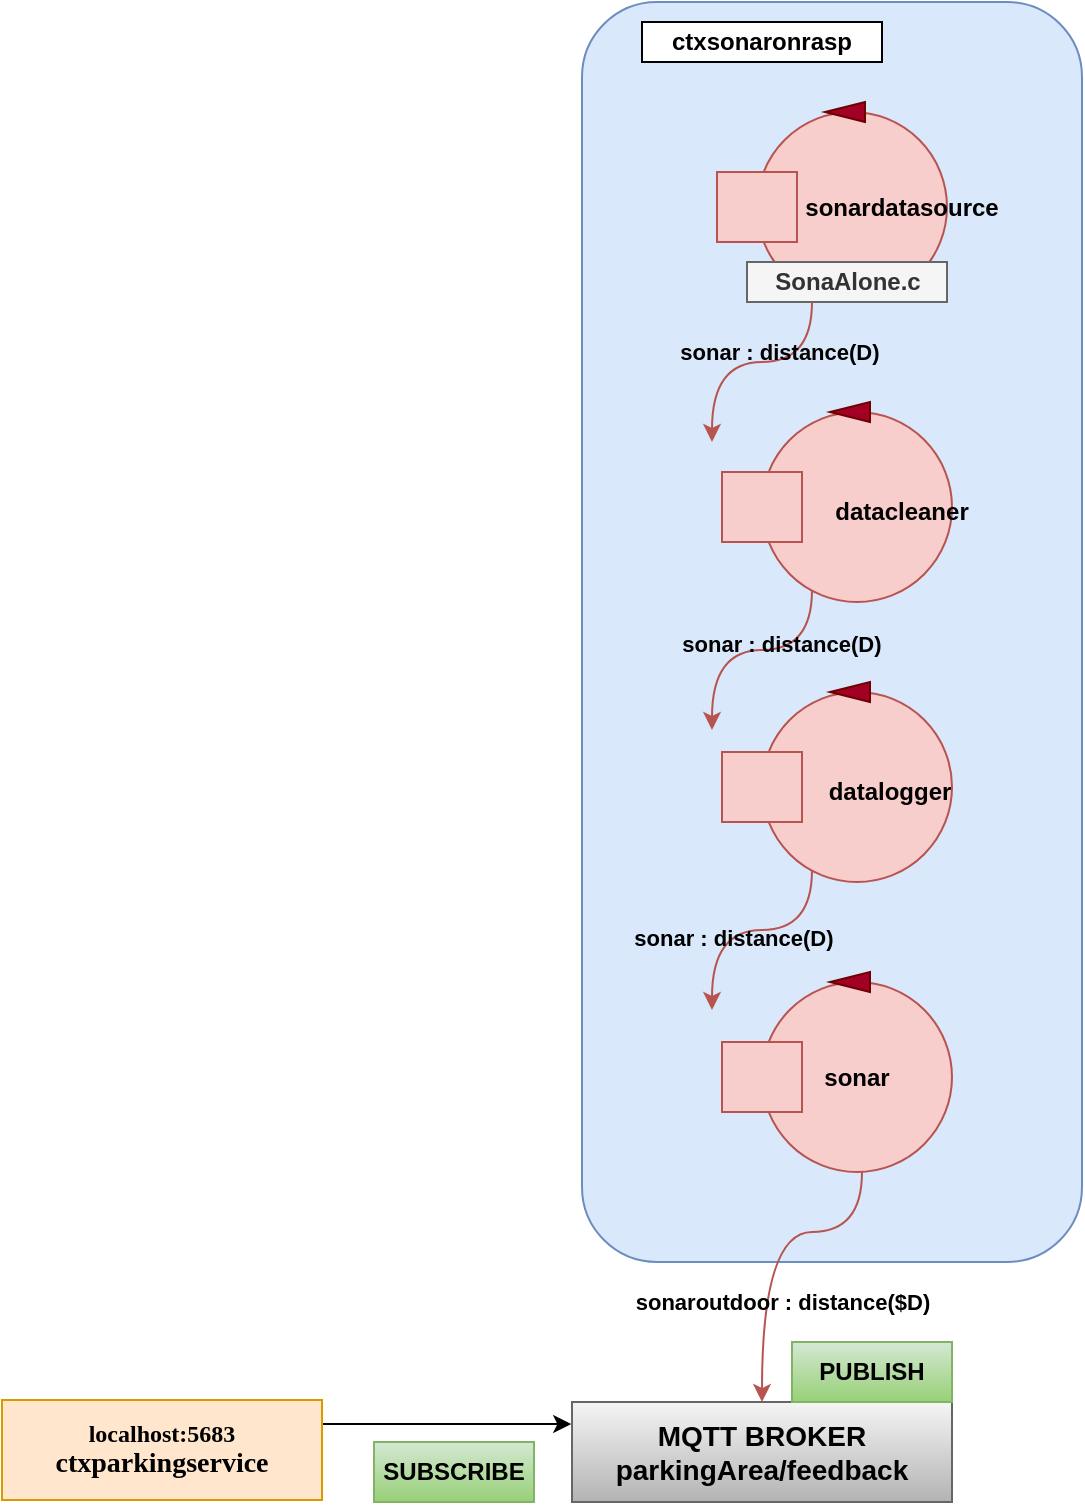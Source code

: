 <mxfile version="15.4.0" type="device"><diagram id="qZraYmegdfQjHv_voR6D" name="Pagina-1"><mxGraphModel dx="2048" dy="1184" grid="1" gridSize="10" guides="1" tooltips="1" connect="1" arrows="1" fold="1" page="1" pageScale="1" pageWidth="827" pageHeight="1169" math="0" shadow="0"><root><mxCell id="0"/><mxCell id="1" parent="0"/><mxCell id="sIL8swO3E58eMHbfxV9E-1" value="" style="rounded=1;whiteSpace=wrap;html=1;fillColor=#dae8fc;strokeColor=#6c8ebf;" vertex="1" parent="1"><mxGeometry x="510" y="50" width="250" height="630" as="geometry"/></mxCell><mxCell id="sIL8swO3E58eMHbfxV9E-3" value="&lt;b&gt;ctxsonaronrasp&lt;/b&gt;" style="rounded=0;whiteSpace=wrap;html=1;" vertex="1" parent="1"><mxGeometry x="540" y="60" width="120" height="20" as="geometry"/></mxCell><mxCell id="sIL8swO3E58eMHbfxV9E-7" value="" style="group" vertex="1" connectable="0" parent="1"><mxGeometry x="580" y="535" width="115" height="100" as="geometry"/></mxCell><mxCell id="sIL8swO3E58eMHbfxV9E-4" value="&lt;b&gt;sonar&lt;/b&gt;" style="ellipse;whiteSpace=wrap;html=1;aspect=fixed;fillColor=#f8cecc;strokeColor=#b85450;" vertex="1" parent="sIL8swO3E58eMHbfxV9E-7"><mxGeometry x="20" y="5" width="95" height="95" as="geometry"/></mxCell><mxCell id="sIL8swO3E58eMHbfxV9E-5" value="" style="rounded=0;whiteSpace=wrap;html=1;fillColor=#f8cecc;strokeColor=#b85450;" vertex="1" parent="sIL8swO3E58eMHbfxV9E-7"><mxGeometry y="35" width="40" height="35" as="geometry"/></mxCell><mxCell id="sIL8swO3E58eMHbfxV9E-6" value="" style="triangle;whiteSpace=wrap;html=1;rotation=-180;fillColor=#a20025;strokeColor=#6F0000;fontColor=#ffffff;" vertex="1" parent="sIL8swO3E58eMHbfxV9E-7"><mxGeometry x="54" width="20" height="10" as="geometry"/></mxCell><mxCell id="sIL8swO3E58eMHbfxV9E-15" value="" style="group" vertex="1" connectable="0" parent="1"><mxGeometry x="577.5" y="100" width="122.5" height="100" as="geometry"/></mxCell><mxCell id="sIL8swO3E58eMHbfxV9E-12" value="" style="ellipse;whiteSpace=wrap;html=1;aspect=fixed;fillColor=#f8cecc;strokeColor=#b85450;" vertex="1" parent="sIL8swO3E58eMHbfxV9E-15"><mxGeometry x="20" y="5" width="95" height="95" as="geometry"/></mxCell><mxCell id="sIL8swO3E58eMHbfxV9E-13" value="" style="rounded=0;whiteSpace=wrap;html=1;fillColor=#f8cecc;strokeColor=#b85450;" vertex="1" parent="sIL8swO3E58eMHbfxV9E-15"><mxGeometry y="35" width="40" height="35" as="geometry"/></mxCell><mxCell id="sIL8swO3E58eMHbfxV9E-14" value="" style="triangle;whiteSpace=wrap;html=1;rotation=-180;fillColor=#a20025;strokeColor=#6F0000;fontColor=#ffffff;" vertex="1" parent="sIL8swO3E58eMHbfxV9E-15"><mxGeometry x="54" width="20" height="10" as="geometry"/></mxCell><mxCell id="sIL8swO3E58eMHbfxV9E-25" value="&lt;b&gt;sonardatasource&lt;/b&gt;" style="text;html=1;strokeColor=none;fillColor=none;align=center;verticalAlign=middle;whiteSpace=wrap;rounded=0;" vertex="1" parent="sIL8swO3E58eMHbfxV9E-15"><mxGeometry x="62.5" y="37.5" width="60" height="30" as="geometry"/></mxCell><mxCell id="sIL8swO3E58eMHbfxV9E-30" value="&lt;b&gt;SonaAlone.c&lt;/b&gt;" style="rounded=0;whiteSpace=wrap;html=1;fillColor=#f5f5f5;strokeColor=#666666;fontColor=#333333;" vertex="1" parent="sIL8swO3E58eMHbfxV9E-15"><mxGeometry x="15" y="80" width="100" height="20" as="geometry"/></mxCell><mxCell id="sIL8swO3E58eMHbfxV9E-16" value="" style="group" vertex="1" connectable="0" parent="1"><mxGeometry x="580" y="250" width="120" height="100" as="geometry"/></mxCell><mxCell id="sIL8swO3E58eMHbfxV9E-17" value="" style="ellipse;whiteSpace=wrap;html=1;aspect=fixed;fillColor=#f8cecc;strokeColor=#b85450;" vertex="1" parent="sIL8swO3E58eMHbfxV9E-16"><mxGeometry x="20" y="5" width="95" height="95" as="geometry"/></mxCell><mxCell id="sIL8swO3E58eMHbfxV9E-18" value="" style="rounded=0;whiteSpace=wrap;html=1;fillColor=#f8cecc;strokeColor=#b85450;" vertex="1" parent="sIL8swO3E58eMHbfxV9E-16"><mxGeometry y="35" width="40" height="35" as="geometry"/></mxCell><mxCell id="sIL8swO3E58eMHbfxV9E-19" value="" style="triangle;whiteSpace=wrap;html=1;rotation=-180;fillColor=#a20025;strokeColor=#6F0000;fontColor=#ffffff;" vertex="1" parent="sIL8swO3E58eMHbfxV9E-16"><mxGeometry x="54" width="20" height="10" as="geometry"/></mxCell><mxCell id="sIL8swO3E58eMHbfxV9E-26" value="&lt;b&gt;datacleaner&lt;/b&gt;" style="text;html=1;strokeColor=none;fillColor=none;align=center;verticalAlign=middle;whiteSpace=wrap;rounded=0;" vertex="1" parent="sIL8swO3E58eMHbfxV9E-16"><mxGeometry x="60" y="40" width="60" height="30" as="geometry"/></mxCell><mxCell id="sIL8swO3E58eMHbfxV9E-24" value="" style="group" vertex="1" connectable="0" parent="1"><mxGeometry x="580" y="390" width="120" height="100" as="geometry"/></mxCell><mxCell id="sIL8swO3E58eMHbfxV9E-21" value="" style="ellipse;whiteSpace=wrap;html=1;aspect=fixed;fillColor=#f8cecc;strokeColor=#b85450;" vertex="1" parent="sIL8swO3E58eMHbfxV9E-24"><mxGeometry x="20" y="5" width="95" height="95" as="geometry"/></mxCell><mxCell id="sIL8swO3E58eMHbfxV9E-22" value="" style="rounded=0;whiteSpace=wrap;html=1;fillColor=#f8cecc;strokeColor=#b85450;" vertex="1" parent="sIL8swO3E58eMHbfxV9E-24"><mxGeometry y="35" width="40" height="35" as="geometry"/></mxCell><mxCell id="sIL8swO3E58eMHbfxV9E-23" value="" style="triangle;whiteSpace=wrap;html=1;rotation=-180;fillColor=#a20025;strokeColor=#6F0000;fontColor=#ffffff;" vertex="1" parent="sIL8swO3E58eMHbfxV9E-24"><mxGeometry x="54" width="20" height="10" as="geometry"/></mxCell><mxCell id="sIL8swO3E58eMHbfxV9E-27" value="&lt;b&gt;datalogger&lt;/b&gt;" style="text;html=1;strokeColor=none;fillColor=none;align=center;verticalAlign=middle;whiteSpace=wrap;rounded=0;" vertex="1" parent="sIL8swO3E58eMHbfxV9E-24"><mxGeometry x="54" y="40" width="60" height="30" as="geometry"/></mxCell><mxCell id="sIL8swO3E58eMHbfxV9E-35" value="" style="curved=1;endArrow=classic;html=1;rounded=0;edgeStyle=orthogonalEdgeStyle;fillColor=#f8cecc;strokeColor=#b85450;" edge="1" parent="1"><mxGeometry width="50" height="50" relative="1" as="geometry"><mxPoint x="625" y="200" as="sourcePoint"/><mxPoint x="575" y="270" as="targetPoint"/><Array as="points"><mxPoint x="625" y="230"/><mxPoint x="575" y="230"/></Array></mxGeometry></mxCell><mxCell id="sIL8swO3E58eMHbfxV9E-40" value="sonar : distance(D)&amp;nbsp;" style="edgeLabel;html=1;align=center;verticalAlign=middle;resizable=0;points=[];labelBackgroundColor=none;fontStyle=1" vertex="1" connectable="0" parent="sIL8swO3E58eMHbfxV9E-35"><mxGeometry x="-0.253" y="-5" relative="1" as="geometry"><mxPoint as="offset"/></mxGeometry></mxCell><mxCell id="sIL8swO3E58eMHbfxV9E-36" value="" style="curved=1;endArrow=classic;html=1;rounded=0;edgeStyle=orthogonalEdgeStyle;fillColor=#f8cecc;strokeColor=#b85450;" edge="1" parent="1"><mxGeometry width="50" height="50" relative="1" as="geometry"><mxPoint x="625" y="344" as="sourcePoint"/><mxPoint x="575" y="414" as="targetPoint"/><Array as="points"><mxPoint x="625" y="374"/><mxPoint x="575" y="374"/></Array></mxGeometry></mxCell><mxCell id="sIL8swO3E58eMHbfxV9E-41" value="&lt;span style=&quot;font-weight: 700;&quot;&gt;sonar : distance(D)&amp;nbsp;&lt;/span&gt;" style="edgeLabel;html=1;align=center;verticalAlign=middle;resizable=0;points=[];labelBackgroundColor=none;" vertex="1" connectable="0" parent="sIL8swO3E58eMHbfxV9E-36"><mxGeometry x="-0.27" y="-3" relative="1" as="geometry"><mxPoint as="offset"/></mxGeometry></mxCell><mxCell id="sIL8swO3E58eMHbfxV9E-37" value="" style="curved=1;endArrow=classic;html=1;rounded=0;edgeStyle=orthogonalEdgeStyle;fillColor=#f8cecc;strokeColor=#b85450;" edge="1" parent="1"><mxGeometry width="50" height="50" relative="1" as="geometry"><mxPoint x="625" y="484" as="sourcePoint"/><mxPoint x="575" y="554" as="targetPoint"/><Array as="points"><mxPoint x="625" y="514"/><mxPoint x="575" y="514"/></Array></mxGeometry></mxCell><mxCell id="sIL8swO3E58eMHbfxV9E-42" value="&lt;span style=&quot;font-weight: 700;&quot;&gt;sonar : distance(D)&amp;nbsp;&lt;/span&gt;" style="edgeLabel;html=1;align=center;verticalAlign=middle;resizable=0;points=[];labelBackgroundColor=none;" vertex="1" connectable="0" parent="sIL8swO3E58eMHbfxV9E-37"><mxGeometry x="0.13" y="4" relative="1" as="geometry"><mxPoint as="offset"/></mxGeometry></mxCell><mxCell id="sIL8swO3E58eMHbfxV9E-39" value="" style="curved=1;endArrow=classic;html=1;rounded=0;edgeStyle=orthogonalEdgeStyle;fillColor=#f8cecc;strokeColor=#b85450;entryX=0.5;entryY=0;entryDx=0;entryDy=0;" edge="1" parent="1" target="sIL8swO3E58eMHbfxV9E-44"><mxGeometry width="50" height="50" relative="1" as="geometry"><mxPoint x="650" y="635" as="sourcePoint"/><mxPoint x="600" y="730" as="targetPoint"/><Array as="points"><mxPoint x="650" y="665"/><mxPoint x="600" y="665"/></Array></mxGeometry></mxCell><mxCell id="sIL8swO3E58eMHbfxV9E-43" value="&lt;b&gt;sonaroutdoor : distance($D)&lt;/b&gt;" style="edgeLabel;html=1;align=center;verticalAlign=middle;resizable=0;points=[];labelBackgroundColor=none;" vertex="1" connectable="0" parent="sIL8swO3E58eMHbfxV9E-39"><mxGeometry x="0.269" y="7" relative="1" as="geometry"><mxPoint x="3" y="10" as="offset"/></mxGeometry></mxCell><mxCell id="sIL8swO3E58eMHbfxV9E-44" value="&lt;b style=&quot;font-size: 14px&quot;&gt;MQTT BROKER&lt;br&gt;parkingArea/feedback&lt;/b&gt;" style="rounded=0;whiteSpace=wrap;html=1;labelBackgroundColor=none;fillColor=#f5f5f5;strokeColor=#666666;gradientColor=#b3b3b3;" vertex="1" parent="1"><mxGeometry x="505" y="750" width="190" height="50" as="geometry"/></mxCell><mxCell id="sIL8swO3E58eMHbfxV9E-45" value="&lt;b&gt;PUBLISH&lt;/b&gt;" style="rounded=0;whiteSpace=wrap;html=1;labelBackgroundColor=none;gradientColor=#97d077;fillColor=#d5e8d4;strokeColor=#82b366;" vertex="1" parent="1"><mxGeometry x="615" y="720" width="80" height="30" as="geometry"/></mxCell><mxCell id="sIL8swO3E58eMHbfxV9E-48" style="edgeStyle=orthogonalEdgeStyle;rounded=0;orthogonalLoop=1;jettySize=auto;html=1;entryX=-0.002;entryY=0.221;entryDx=0;entryDy=0;entryPerimeter=0;" edge="1" parent="1" source="sIL8swO3E58eMHbfxV9E-46" target="sIL8swO3E58eMHbfxV9E-44"><mxGeometry relative="1" as="geometry"><mxPoint x="505" y="771" as="targetPoint"/><Array as="points"><mxPoint x="450" y="761"/><mxPoint x="450" y="761"/></Array></mxGeometry></mxCell><mxCell id="sIL8swO3E58eMHbfxV9E-46" value="&lt;font face=&quot;Lucida Console&quot;&gt;&lt;b&gt;localhost:5683&lt;br&gt;&lt;font style=&quot;font-size: 14px&quot;&gt;ctxparkingservice&lt;/font&gt;&lt;/b&gt;&lt;/font&gt;" style="text;html=1;strokeColor=#d79b00;fillColor=#ffe6cc;align=center;verticalAlign=middle;whiteSpace=wrap;rounded=0;labelBackgroundColor=none;" vertex="1" parent="1"><mxGeometry x="220" y="749" width="160" height="50" as="geometry"/></mxCell><mxCell id="sIL8swO3E58eMHbfxV9E-50" value="&lt;b&gt;SUBSCRIBE&lt;/b&gt;" style="rounded=0;whiteSpace=wrap;html=1;labelBackgroundColor=none;gradientColor=#97d077;fillColor=#d5e8d4;strokeColor=#82b366;" vertex="1" parent="1"><mxGeometry x="406" y="770" width="80" height="30" as="geometry"/></mxCell></root></mxGraphModel></diagram></mxfile>